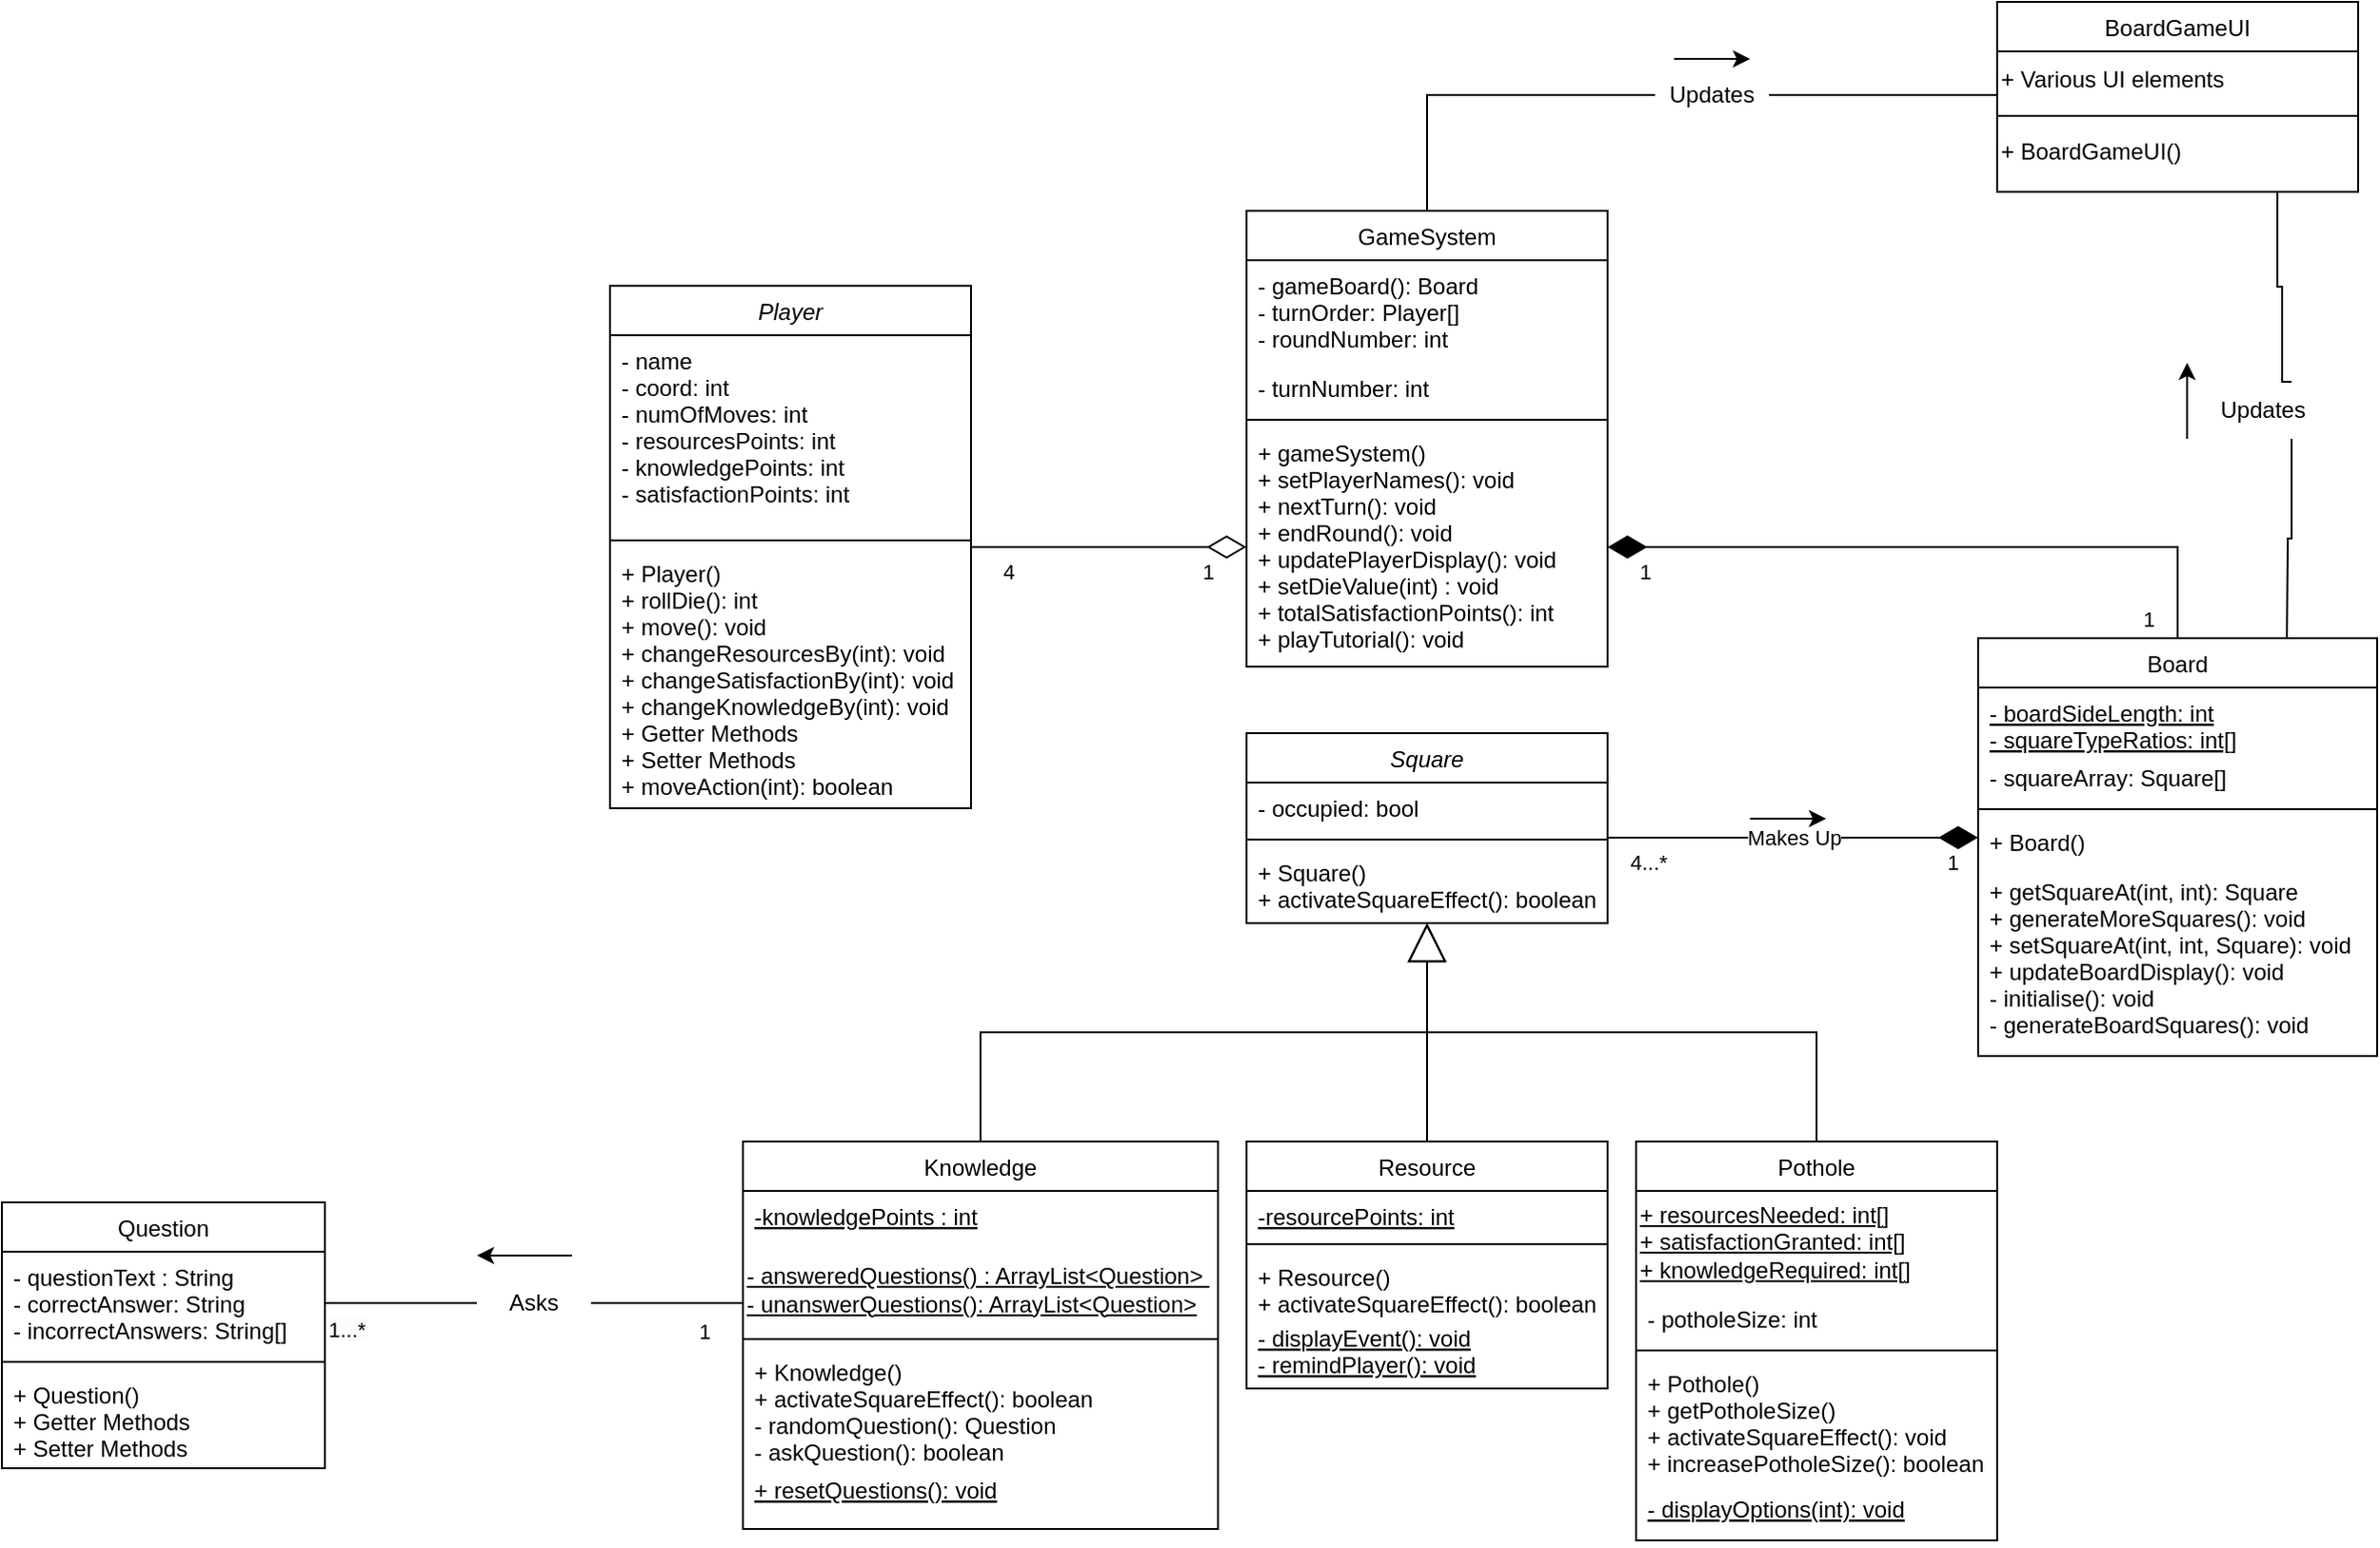 <mxfile>
    <diagram id="C5RBs43oDa-KdzZeNtuy" name="Page-1">
        <mxGraphModel dx="1165" dy="1341" grid="1" gridSize="10" guides="1" tooltips="1" connect="1" arrows="1" fold="1" page="1" pageScale="1" pageWidth="827" pageHeight="1169" math="0" shadow="0">
            <root>
                <mxCell id="WIyWlLk6GJQsqaUBKTNV-0"/>
                <mxCell id="WIyWlLk6GJQsqaUBKTNV-1" parent="WIyWlLk6GJQsqaUBKTNV-0"/>
                <mxCell id="zkfFHV4jXpPFQw0GAbJ--0" value="Square" style="swimlane;fontStyle=2;align=center;verticalAlign=top;childLayout=stackLayout;horizontal=1;startSize=26;horizontalStack=0;resizeParent=1;resizeLast=0;collapsible=1;marginBottom=0;rounded=0;shadow=0;strokeWidth=1;" parent="WIyWlLk6GJQsqaUBKTNV-1" vertex="1">
                    <mxGeometry x="215" y="145" width="190" height="100" as="geometry">
                        <mxRectangle x="230" y="140" width="160" height="26" as="alternateBounds"/>
                    </mxGeometry>
                </mxCell>
                <mxCell id="zkfFHV4jXpPFQw0GAbJ--1" value="- occupied: bool" style="text;align=left;verticalAlign=top;spacingLeft=4;spacingRight=4;overflow=hidden;rotatable=0;points=[[0,0.5],[1,0.5]];portConstraint=eastwest;" parent="zkfFHV4jXpPFQw0GAbJ--0" vertex="1">
                    <mxGeometry y="26" width="190" height="26" as="geometry"/>
                </mxCell>
                <mxCell id="zkfFHV4jXpPFQw0GAbJ--4" value="" style="line;html=1;strokeWidth=1;align=left;verticalAlign=middle;spacingTop=-1;spacingLeft=3;spacingRight=3;rotatable=0;labelPosition=right;points=[];portConstraint=eastwest;" parent="zkfFHV4jXpPFQw0GAbJ--0" vertex="1">
                    <mxGeometry y="52" width="190" height="8" as="geometry"/>
                </mxCell>
                <mxCell id="zkfFHV4jXpPFQw0GAbJ--5" value="+ Square()&#10;+ activateSquareEffect(): boolean" style="text;align=left;verticalAlign=top;spacingLeft=4;spacingRight=4;overflow=hidden;rotatable=0;points=[[0,0.5],[1,0.5]];portConstraint=eastwest;" parent="zkfFHV4jXpPFQw0GAbJ--0" vertex="1">
                    <mxGeometry y="60" width="190" height="40" as="geometry"/>
                </mxCell>
                <mxCell id="zkfFHV4jXpPFQw0GAbJ--6" value="Knowledge" style="swimlane;fontStyle=0;align=center;verticalAlign=top;childLayout=stackLayout;horizontal=1;startSize=26;horizontalStack=0;resizeParent=1;resizeLast=0;collapsible=1;marginBottom=0;rounded=0;shadow=0;strokeWidth=1;" parent="WIyWlLk6GJQsqaUBKTNV-1" vertex="1">
                    <mxGeometry x="-50" y="360" width="250" height="204" as="geometry">
                        <mxRectangle x="130" y="380" width="160" height="26" as="alternateBounds"/>
                    </mxGeometry>
                </mxCell>
                <mxCell id="zkfFHV4jXpPFQw0GAbJ--8" value="-knowledgePoints : int&#10;" style="text;align=left;verticalAlign=top;spacingLeft=4;spacingRight=4;overflow=hidden;rotatable=0;points=[[0,0.5],[1,0.5]];portConstraint=eastwest;rounded=0;shadow=0;html=0;fontStyle=4" parent="zkfFHV4jXpPFQw0GAbJ--6" vertex="1">
                    <mxGeometry y="26" width="250" height="30" as="geometry"/>
                </mxCell>
                <mxCell id="tvutdW0yKNzAz1rQVRtP-0" value="&lt;u&gt;- answeredQuestions() : ArrayList&amp;lt;Question&amp;gt;&amp;nbsp;&lt;/u&gt;&lt;div&gt;&lt;u&gt;- unanswerQuestions(): ArrayList&amp;lt;Question&amp;gt;&lt;/u&gt;&lt;/div&gt;" style="text;html=1;align=left;verticalAlign=middle;whiteSpace=wrap;rounded=0;" parent="zkfFHV4jXpPFQw0GAbJ--6" vertex="1">
                    <mxGeometry y="56" width="250" height="44" as="geometry"/>
                </mxCell>
                <mxCell id="zkfFHV4jXpPFQw0GAbJ--9" value="" style="line;html=1;strokeWidth=1;align=left;verticalAlign=middle;spacingTop=-1;spacingLeft=3;spacingRight=3;rotatable=0;labelPosition=right;points=[];portConstraint=eastwest;" parent="zkfFHV4jXpPFQw0GAbJ--6" vertex="1">
                    <mxGeometry y="100" width="250" height="8" as="geometry"/>
                </mxCell>
                <mxCell id="zkfFHV4jXpPFQw0GAbJ--11" value="+ Knowledge()&#10;+ activateSquareEffect(): boolean&#10;- randomQuestion(): Question&#10;- askQuestion(): boolean&#10;" style="text;align=left;verticalAlign=top;spacingLeft=4;spacingRight=4;overflow=hidden;rotatable=0;points=[[0,0.5],[1,0.5]];portConstraint=eastwest;fontStyle=0" parent="zkfFHV4jXpPFQw0GAbJ--6" vertex="1">
                    <mxGeometry y="108" width="250" height="62" as="geometry"/>
                </mxCell>
                <mxCell id="n6jKxMqCCG3yjD-b-ZIc-4" value="+ resetQuestions(): void" style="text;align=left;verticalAlign=top;spacingLeft=4;spacingRight=4;overflow=hidden;rotatable=0;points=[[0,0.5],[1,0.5]];portConstraint=eastwest;rounded=0;shadow=0;html=0;fontStyle=4" parent="zkfFHV4jXpPFQw0GAbJ--6" vertex="1">
                    <mxGeometry y="170" width="250" height="24" as="geometry"/>
                </mxCell>
                <mxCell id="zkfFHV4jXpPFQw0GAbJ--12" value="" style="endArrow=block;endSize=18;endFill=0;shadow=0;strokeWidth=1;rounded=0;curved=0;edgeStyle=elbowEdgeStyle;elbow=vertical;startSize=18;" parent="WIyWlLk6GJQsqaUBKTNV-1" source="zkfFHV4jXpPFQw0GAbJ--6" target="zkfFHV4jXpPFQw0GAbJ--0" edge="1">
                    <mxGeometry width="160" relative="1" as="geometry">
                        <mxPoint x="200" y="203" as="sourcePoint"/>
                        <mxPoint x="200" y="203" as="targetPoint"/>
                    </mxGeometry>
                </mxCell>
                <mxCell id="zkfFHV4jXpPFQw0GAbJ--13" value="Pothole" style="swimlane;fontStyle=0;align=center;verticalAlign=top;childLayout=stackLayout;horizontal=1;startSize=26;horizontalStack=0;resizeParent=1;resizeLast=0;collapsible=1;marginBottom=0;rounded=0;shadow=0;strokeWidth=1;" parent="WIyWlLk6GJQsqaUBKTNV-1" vertex="1">
                    <mxGeometry x="420" y="360" width="190" height="210" as="geometry">
                        <mxRectangle x="340" y="380" width="170" height="26" as="alternateBounds"/>
                    </mxGeometry>
                </mxCell>
                <mxCell id="bCXJ4Mm03UaGC8wNrFyx-11" value="&lt;u&gt;+ resourcesNeeded: int[]&lt;/u&gt;&lt;div&gt;&lt;u&gt;+ satisfactionGranted: int[]&lt;/u&gt;&lt;/div&gt;&lt;div&gt;&lt;u&gt;+ knowledgeRequired: int[]&lt;/u&gt;&lt;/div&gt;" style="text;html=1;align=left;verticalAlign=middle;whiteSpace=wrap;rounded=0;" parent="zkfFHV4jXpPFQw0GAbJ--13" vertex="1">
                    <mxGeometry y="26" width="190" height="54" as="geometry"/>
                </mxCell>
                <mxCell id="zkfFHV4jXpPFQw0GAbJ--14" value="- potholeSize: int" style="text;align=left;verticalAlign=top;spacingLeft=4;spacingRight=4;overflow=hidden;rotatable=0;points=[[0,0.5],[1,0.5]];portConstraint=eastwest;" parent="zkfFHV4jXpPFQw0GAbJ--13" vertex="1">
                    <mxGeometry y="80" width="190" height="26" as="geometry"/>
                </mxCell>
                <mxCell id="zkfFHV4jXpPFQw0GAbJ--15" value="" style="line;html=1;strokeWidth=1;align=left;verticalAlign=middle;spacingTop=-1;spacingLeft=3;spacingRight=3;rotatable=0;labelPosition=right;points=[];portConstraint=eastwest;" parent="zkfFHV4jXpPFQw0GAbJ--13" vertex="1">
                    <mxGeometry y="106" width="190" height="8" as="geometry"/>
                </mxCell>
                <mxCell id="RARG5RGRjb6oG-_tyjwV-2" value="+ Pothole()&#10;+ getPotholeSize()&#10;+ activateSquareEffect(): void&#10;+ increasePotholeSize(): boolean" style="text;align=left;verticalAlign=top;spacingLeft=4;spacingRight=4;overflow=hidden;rotatable=0;points=[[0,0.5],[1,0.5]];portConstraint=eastwest;" parent="zkfFHV4jXpPFQw0GAbJ--13" vertex="1">
                    <mxGeometry y="114" width="190" height="66" as="geometry"/>
                </mxCell>
                <mxCell id="1" value="- displayOptions(int): void" style="text;align=left;verticalAlign=top;spacingLeft=4;spacingRight=4;overflow=hidden;rotatable=0;points=[[0,0.5],[1,0.5]];portConstraint=eastwest;fontStyle=4" vertex="1" parent="zkfFHV4jXpPFQw0GAbJ--13">
                    <mxGeometry y="180" width="190" height="30" as="geometry"/>
                </mxCell>
                <mxCell id="zkfFHV4jXpPFQw0GAbJ--16" value="" style="endArrow=block;endSize=18;endFill=0;shadow=0;strokeWidth=1;rounded=0;curved=0;edgeStyle=elbowEdgeStyle;elbow=vertical;startSize=18;" parent="WIyWlLk6GJQsqaUBKTNV-1" source="zkfFHV4jXpPFQw0GAbJ--13" target="zkfFHV4jXpPFQw0GAbJ--0" edge="1">
                    <mxGeometry width="160" relative="1" as="geometry">
                        <mxPoint x="210" y="373" as="sourcePoint"/>
                        <mxPoint x="310" y="271" as="targetPoint"/>
                    </mxGeometry>
                </mxCell>
                <mxCell id="zkfFHV4jXpPFQw0GAbJ--17" value="Board" style="swimlane;fontStyle=0;align=center;verticalAlign=top;childLayout=stackLayout;horizontal=1;startSize=26;horizontalStack=0;resizeParent=1;resizeLast=0;collapsible=1;marginBottom=0;rounded=0;shadow=0;strokeWidth=1;" parent="WIyWlLk6GJQsqaUBKTNV-1" vertex="1">
                    <mxGeometry x="600" y="95" width="210" height="220" as="geometry">
                        <mxRectangle x="550" y="140" width="160" height="26" as="alternateBounds"/>
                    </mxGeometry>
                </mxCell>
                <mxCell id="zkfFHV4jXpPFQw0GAbJ--18" value="- boardSideLength: int&#10;- squareTypeRatios: int[]" style="text;align=left;verticalAlign=top;spacingLeft=4;spacingRight=4;overflow=hidden;rotatable=0;points=[[0,0.5],[1,0.5]];portConstraint=eastwest;fontStyle=4" parent="zkfFHV4jXpPFQw0GAbJ--17" vertex="1">
                    <mxGeometry y="26" width="210" height="34" as="geometry"/>
                </mxCell>
                <mxCell id="zkfFHV4jXpPFQw0GAbJ--19" value="- squareArray: Square[]" style="text;align=left;verticalAlign=top;spacingLeft=4;spacingRight=4;overflow=hidden;rotatable=0;points=[[0,0.5],[1,0.5]];portConstraint=eastwest;rounded=0;shadow=0;html=0;" parent="zkfFHV4jXpPFQw0GAbJ--17" vertex="1">
                    <mxGeometry y="60" width="210" height="26" as="geometry"/>
                </mxCell>
                <mxCell id="zkfFHV4jXpPFQw0GAbJ--23" value="" style="line;html=1;strokeWidth=1;align=left;verticalAlign=middle;spacingTop=-1;spacingLeft=3;spacingRight=3;rotatable=0;labelPosition=right;points=[];portConstraint=eastwest;" parent="zkfFHV4jXpPFQw0GAbJ--17" vertex="1">
                    <mxGeometry y="86" width="210" height="8" as="geometry"/>
                </mxCell>
                <mxCell id="zkfFHV4jXpPFQw0GAbJ--24" value="+ Board()" style="text;align=left;verticalAlign=top;spacingLeft=4;spacingRight=4;overflow=hidden;rotatable=0;points=[[0,0.5],[1,0.5]];portConstraint=eastwest;" parent="zkfFHV4jXpPFQw0GAbJ--17" vertex="1">
                    <mxGeometry y="94" width="210" height="26" as="geometry"/>
                </mxCell>
                <mxCell id="zkfFHV4jXpPFQw0GAbJ--25" value="+ getSquareAt(int, int): Square&#10;+ generateMoreSquares(): void&#10;+ setSquareAt(int, int, Square): void&#10;+ updateBoardDisplay(): void&#10;- initialise(): void&#10;- generateBoardSquares(): void&#10;" style="text;align=left;verticalAlign=top;spacingLeft=4;spacingRight=4;overflow=hidden;rotatable=0;points=[[0,0.5],[1,0.5]];portConstraint=eastwest;" parent="zkfFHV4jXpPFQw0GAbJ--17" vertex="1">
                    <mxGeometry y="120" width="210" height="100" as="geometry"/>
                </mxCell>
                <mxCell id="RARG5RGRjb6oG-_tyjwV-3" value="Resource" style="swimlane;fontStyle=0;align=center;verticalAlign=top;childLayout=stackLayout;horizontal=1;startSize=26;horizontalStack=0;resizeParent=1;resizeLast=0;collapsible=1;marginBottom=0;rounded=0;shadow=0;strokeWidth=1;" parent="WIyWlLk6GJQsqaUBKTNV-1" vertex="1">
                    <mxGeometry x="215" y="360" width="190" height="130" as="geometry">
                        <mxRectangle x="130" y="380" width="160" height="26" as="alternateBounds"/>
                    </mxGeometry>
                </mxCell>
                <mxCell id="RARG5RGRjb6oG-_tyjwV-4" value="-resourcePoints: int" style="text;align=left;verticalAlign=top;spacingLeft=4;spacingRight=4;overflow=hidden;rotatable=0;points=[[0,0.5],[1,0.5]];portConstraint=eastwest;rounded=0;shadow=0;html=0;fontStyle=4" parent="RARG5RGRjb6oG-_tyjwV-3" vertex="1">
                    <mxGeometry y="26" width="190" height="24" as="geometry"/>
                </mxCell>
                <mxCell id="RARG5RGRjb6oG-_tyjwV-5" value="" style="line;html=1;strokeWidth=1;align=left;verticalAlign=middle;spacingTop=-1;spacingLeft=3;spacingRight=3;rotatable=0;labelPosition=right;points=[];portConstraint=eastwest;" parent="RARG5RGRjb6oG-_tyjwV-3" vertex="1">
                    <mxGeometry y="50" width="190" height="8" as="geometry"/>
                </mxCell>
                <mxCell id="RARG5RGRjb6oG-_tyjwV-6" value="+ Resource()&#10;+ activateSquareEffect(): boolean" style="text;align=left;verticalAlign=top;spacingLeft=4;spacingRight=4;overflow=hidden;rotatable=0;points=[[0,0.5],[1,0.5]];portConstraint=eastwest;fontStyle=0" parent="RARG5RGRjb6oG-_tyjwV-3" vertex="1">
                    <mxGeometry y="58" width="190" height="32" as="geometry"/>
                </mxCell>
                <mxCell id="0" value="- displayEvent(): void&#10;- remindPlayer(): void" style="text;align=left;verticalAlign=top;spacingLeft=4;spacingRight=4;overflow=hidden;rotatable=0;points=[[0,0.5],[1,0.5]];portConstraint=eastwest;fontStyle=4" vertex="1" parent="RARG5RGRjb6oG-_tyjwV-3">
                    <mxGeometry y="90" width="190" height="40" as="geometry"/>
                </mxCell>
                <mxCell id="RARG5RGRjb6oG-_tyjwV-7" value="" style="endArrow=none;html=1;rounded=0;exitX=0.5;exitY=0;exitDx=0;exitDy=0;" parent="WIyWlLk6GJQsqaUBKTNV-1" source="RARG5RGRjb6oG-_tyjwV-3" edge="1">
                    <mxGeometry width="50" height="50" relative="1" as="geometry">
                        <mxPoint x="350" y="260" as="sourcePoint"/>
                        <mxPoint x="310" y="300" as="targetPoint"/>
                    </mxGeometry>
                </mxCell>
                <mxCell id="RARG5RGRjb6oG-_tyjwV-11" value="Makes Up" style="endArrow=diamondThin;html=1;endSize=18;startArrow=none;startSize=18;startFill=0;edgeStyle=orthogonalEdgeStyle;rounded=0;endFill=1;" parent="WIyWlLk6GJQsqaUBKTNV-1" source="zkfFHV4jXpPFQw0GAbJ--0" target="zkfFHV4jXpPFQw0GAbJ--17" edge="1">
                    <mxGeometry relative="1" as="geometry">
                        <mxPoint x="410" y="240" as="sourcePoint"/>
                        <mxPoint x="570" y="240" as="targetPoint"/>
                        <mxPoint as="offset"/>
                        <Array as="points">
                            <mxPoint x="450" y="200"/>
                            <mxPoint x="450" y="200"/>
                        </Array>
                    </mxGeometry>
                </mxCell>
                <mxCell id="RARG5RGRjb6oG-_tyjwV-12" value="4...*" style="edgeLabel;resizable=0;html=1;align=left;verticalAlign=top;" parent="RARG5RGRjb6oG-_tyjwV-11" connectable="0" vertex="1">
                    <mxGeometry x="-1" relative="1" as="geometry">
                        <mxPoint x="10" as="offset"/>
                    </mxGeometry>
                </mxCell>
                <mxCell id="RARG5RGRjb6oG-_tyjwV-13" value="1" style="edgeLabel;resizable=0;html=1;align=right;verticalAlign=top;" parent="RARG5RGRjb6oG-_tyjwV-11" connectable="0" vertex="1">
                    <mxGeometry x="1" relative="1" as="geometry">
                        <mxPoint x="-10" as="offset"/>
                    </mxGeometry>
                </mxCell>
                <mxCell id="RARG5RGRjb6oG-_tyjwV-14" value="" style="endArrow=classic;html=1;rounded=0;" parent="WIyWlLk6GJQsqaUBKTNV-1" edge="1">
                    <mxGeometry width="50" height="50" relative="1" as="geometry">
                        <mxPoint x="480" y="190" as="sourcePoint"/>
                        <mxPoint x="520" y="190" as="targetPoint"/>
                    </mxGeometry>
                </mxCell>
                <mxCell id="RARG5RGRjb6oG-_tyjwV-17" value="Player" style="swimlane;fontStyle=2;align=center;verticalAlign=top;childLayout=stackLayout;horizontal=1;startSize=26;horizontalStack=0;resizeParent=1;resizeLast=0;collapsible=1;marginBottom=0;rounded=0;shadow=0;strokeWidth=1;" parent="WIyWlLk6GJQsqaUBKTNV-1" vertex="1">
                    <mxGeometry x="-120" y="-90.5" width="190" height="275" as="geometry">
                        <mxRectangle x="230" y="140" width="160" height="26" as="alternateBounds"/>
                    </mxGeometry>
                </mxCell>
                <mxCell id="RARG5RGRjb6oG-_tyjwV-18" value="- name&#10;- coord: int&#10;- numOfMoves: int&#10;- resourcesPoints: int&#10;- knowledgePoints: int&#10;- satisfactionPoints: int&#10;" style="text;align=left;verticalAlign=top;spacingLeft=4;spacingRight=4;overflow=hidden;rotatable=0;points=[[0,0.5],[1,0.5]];portConstraint=eastwest;" parent="RARG5RGRjb6oG-_tyjwV-17" vertex="1">
                    <mxGeometry y="26" width="190" height="104" as="geometry"/>
                </mxCell>
                <mxCell id="RARG5RGRjb6oG-_tyjwV-19" value="" style="line;html=1;strokeWidth=1;align=left;verticalAlign=middle;spacingTop=-1;spacingLeft=3;spacingRight=3;rotatable=0;labelPosition=right;points=[];portConstraint=eastwest;" parent="RARG5RGRjb6oG-_tyjwV-17" vertex="1">
                    <mxGeometry y="130" width="190" height="8" as="geometry"/>
                </mxCell>
                <mxCell id="RARG5RGRjb6oG-_tyjwV-20" value="+ Player()&#10;+ rollDie(): int&#10;+ move(): void&#10;+ changeResourcesBy(int): void&#10;+ changeSatisfactionBy(int): void&#10;+ changeKnowledgeBy(int): void&#10;+ Getter Methods&#10;+ Setter Methods&#10;+ moveAction(int): boolean&#10; " style="text;align=left;verticalAlign=top;spacingLeft=4;spacingRight=4;overflow=hidden;rotatable=0;points=[[0,0.5],[1,0.5]];portConstraint=eastwest;fontColor=#000000;" parent="RARG5RGRjb6oG-_tyjwV-17" vertex="1">
                    <mxGeometry y="138" width="190" height="132" as="geometry"/>
                </mxCell>
                <mxCell id="n6jKxMqCCG3yjD-b-ZIc-0" value="Question" style="swimlane;fontStyle=0;align=center;verticalAlign=top;childLayout=stackLayout;horizontal=1;startSize=26;horizontalStack=0;resizeParent=1;resizeLast=0;collapsible=1;marginBottom=0;rounded=0;shadow=0;strokeWidth=1;" parent="WIyWlLk6GJQsqaUBKTNV-1" vertex="1">
                    <mxGeometry x="-440" y="392" width="170" height="140" as="geometry">
                        <mxRectangle x="130" y="380" width="160" height="26" as="alternateBounds"/>
                    </mxGeometry>
                </mxCell>
                <mxCell id="n6jKxMqCCG3yjD-b-ZIc-1" value="- questionText : String&#10;- correctAnswer: String&#10;- incorrectAnswers: String[]" style="text;align=left;verticalAlign=top;spacingLeft=4;spacingRight=4;overflow=hidden;rotatable=0;points=[[0,0.5],[1,0.5]];portConstraint=eastwest;rounded=0;shadow=0;html=0;fontStyle=0" parent="n6jKxMqCCG3yjD-b-ZIc-0" vertex="1">
                    <mxGeometry y="26" width="170" height="54" as="geometry"/>
                </mxCell>
                <mxCell id="n6jKxMqCCG3yjD-b-ZIc-2" value="" style="line;html=1;strokeWidth=1;align=left;verticalAlign=middle;spacingTop=-1;spacingLeft=3;spacingRight=3;rotatable=0;labelPosition=right;points=[];portConstraint=eastwest;" parent="n6jKxMqCCG3yjD-b-ZIc-0" vertex="1">
                    <mxGeometry y="80" width="170" height="8" as="geometry"/>
                </mxCell>
                <mxCell id="n6jKxMqCCG3yjD-b-ZIc-3" value="+ Question()&#10;+ Getter Methods&#10;+ Setter Methods" style="text;align=left;verticalAlign=top;spacingLeft=4;spacingRight=4;overflow=hidden;rotatable=0;points=[[0,0.5],[1,0.5]];portConstraint=eastwest;" parent="n6jKxMqCCG3yjD-b-ZIc-0" vertex="1">
                    <mxGeometry y="88" width="170" height="52" as="geometry"/>
                </mxCell>
                <mxCell id="tvutdW0yKNzAz1rQVRtP-1" style="edgeStyle=orthogonalEdgeStyle;rounded=0;orthogonalLoop=1;jettySize=auto;html=1;exitX=1;exitY=0.5;exitDx=0;exitDy=0;entryX=0;entryY=0.75;entryDx=0;entryDy=0;endArrow=none;endFill=0;" parent="WIyWlLk6GJQsqaUBKTNV-1" source="bCXJ4Mm03UaGC8wNrFyx-22" target="tvutdW0yKNzAz1rQVRtP-0" edge="1">
                    <mxGeometry relative="1" as="geometry">
                        <Array as="points">
                            <mxPoint x="-50" y="445"/>
                        </Array>
                    </mxGeometry>
                </mxCell>
                <mxCell id="tvutdW0yKNzAz1rQVRtP-5" value="GameSystem" style="swimlane;fontStyle=0;align=center;verticalAlign=top;childLayout=stackLayout;horizontal=1;startSize=26;horizontalStack=0;resizeParent=1;resizeLast=0;collapsible=1;marginBottom=0;rounded=0;shadow=0;strokeWidth=1;" parent="WIyWlLk6GJQsqaUBKTNV-1" vertex="1">
                    <mxGeometry x="215" y="-130" width="190" height="240" as="geometry">
                        <mxRectangle x="550" y="140" width="160" height="26" as="alternateBounds"/>
                    </mxGeometry>
                </mxCell>
                <mxCell id="tvutdW0yKNzAz1rQVRtP-8" value="- gameBoard(): Board &#10;- turnOrder: Player[]&#10;- roundNumber: int" style="text;align=left;verticalAlign=top;spacingLeft=4;spacingRight=4;overflow=hidden;rotatable=0;points=[[0,0.5],[1,0.5]];portConstraint=eastwest;rounded=0;shadow=0;html=0;" parent="tvutdW0yKNzAz1rQVRtP-5" vertex="1">
                    <mxGeometry y="26" width="190" height="54" as="geometry"/>
                </mxCell>
                <mxCell id="tvutdW0yKNzAz1rQVRtP-9" value="- turnNumber: int" style="text;align=left;verticalAlign=top;spacingLeft=4;spacingRight=4;overflow=hidden;rotatable=0;points=[[0,0.5],[1,0.5]];portConstraint=eastwest;rounded=0;shadow=0;html=0;" parent="tvutdW0yKNzAz1rQVRtP-5" vertex="1">
                    <mxGeometry y="80" width="190" height="26" as="geometry"/>
                </mxCell>
                <mxCell id="tvutdW0yKNzAz1rQVRtP-10" value="" style="line;html=1;strokeWidth=1;align=left;verticalAlign=middle;spacingTop=-1;spacingLeft=3;spacingRight=3;rotatable=0;labelPosition=right;points=[];portConstraint=eastwest;" parent="tvutdW0yKNzAz1rQVRtP-5" vertex="1">
                    <mxGeometry y="106" width="190" height="8" as="geometry"/>
                </mxCell>
                <mxCell id="tvutdW0yKNzAz1rQVRtP-12" value="+ gameSystem()&#10;+ setPlayerNames(): void&#10;+ nextTurn(): void&#10;+ endRound(): void &#10;+ updatePlayerDisplay(): void&#10;+ setDieValue(int) : void&#10;+ totalSatisfactionPoints(): int&#10;+ playTutorial(): void&#10;&#10;" style="text;align=left;verticalAlign=top;spacingLeft=4;spacingRight=4;overflow=hidden;rotatable=0;points=[[0,0.5],[1,0.5]];portConstraint=eastwest;" parent="tvutdW0yKNzAz1rQVRtP-5" vertex="1">
                    <mxGeometry y="114" width="190" height="126" as="geometry"/>
                </mxCell>
                <mxCell id="tvutdW0yKNzAz1rQVRtP-14" style="edgeStyle=orthogonalEdgeStyle;rounded=0;orthogonalLoop=1;jettySize=auto;html=1;exitX=1;exitY=0.5;exitDx=0;exitDy=0;entryX=0.5;entryY=0;entryDx=0;entryDy=0;endArrow=none;endFill=0;startArrow=diamondThin;startFill=1;endSize=18;startSize=18;" parent="WIyWlLk6GJQsqaUBKTNV-1" source="tvutdW0yKNzAz1rQVRtP-12" target="zkfFHV4jXpPFQw0GAbJ--17" edge="1">
                    <mxGeometry relative="1" as="geometry"/>
                </mxCell>
                <mxCell id="tvutdW0yKNzAz1rQVRtP-15" style="edgeStyle=orthogonalEdgeStyle;rounded=0;orthogonalLoop=1;jettySize=auto;html=1;exitX=0;exitY=0.5;exitDx=0;exitDy=0;endArrow=none;endFill=0;startArrow=diamondThin;startFill=0;endSize=18;startSize=18;" parent="WIyWlLk6GJQsqaUBKTNV-1" source="tvutdW0yKNzAz1rQVRtP-12" target="RARG5RGRjb6oG-_tyjwV-17" edge="1">
                    <mxGeometry relative="1" as="geometry"/>
                </mxCell>
                <mxCell id="bCXJ4Mm03UaGC8wNrFyx-8" style="edgeStyle=orthogonalEdgeStyle;rounded=0;orthogonalLoop=1;jettySize=auto;html=1;entryX=0.5;entryY=0;entryDx=0;entryDy=0;endArrow=none;endFill=0;" parent="WIyWlLk6GJQsqaUBKTNV-1" source="bCXJ4Mm03UaGC8wNrFyx-12" target="tvutdW0yKNzAz1rQVRtP-5" edge="1">
                    <mxGeometry relative="1" as="geometry"/>
                </mxCell>
                <mxCell id="bCXJ4Mm03UaGC8wNrFyx-1" value="BoardGameUI" style="swimlane;fontStyle=0;align=center;verticalAlign=top;childLayout=stackLayout;horizontal=1;startSize=26;horizontalStack=0;resizeParent=1;resizeLast=0;collapsible=1;marginBottom=0;rounded=0;shadow=0;strokeWidth=1;" parent="WIyWlLk6GJQsqaUBKTNV-1" vertex="1">
                    <mxGeometry x="610" y="-240" width="190" height="100" as="geometry">
                        <mxRectangle x="550" y="140" width="160" height="26" as="alternateBounds"/>
                    </mxGeometry>
                </mxCell>
                <mxCell id="bCXJ4Mm03UaGC8wNrFyx-6" value="+ Various UI elements" style="text;html=1;align=left;verticalAlign=middle;whiteSpace=wrap;rounded=0;" parent="bCXJ4Mm03UaGC8wNrFyx-1" vertex="1">
                    <mxGeometry y="26" width="190" height="30" as="geometry"/>
                </mxCell>
                <mxCell id="bCXJ4Mm03UaGC8wNrFyx-4" value="" style="line;html=1;strokeWidth=1;align=left;verticalAlign=middle;spacingTop=-1;spacingLeft=3;spacingRight=3;rotatable=0;labelPosition=right;points=[];portConstraint=eastwest;" parent="bCXJ4Mm03UaGC8wNrFyx-1" vertex="1">
                    <mxGeometry y="56" width="190" height="8" as="geometry"/>
                </mxCell>
                <mxCell id="bCXJ4Mm03UaGC8wNrFyx-7" value="+ BoardGameUI()" style="text;html=1;align=left;verticalAlign=middle;resizable=0;points=[];autosize=1;strokeColor=none;fillColor=none;" parent="bCXJ4Mm03UaGC8wNrFyx-1" vertex="1">
                    <mxGeometry y="64" width="190" height="30" as="geometry"/>
                </mxCell>
                <mxCell id="bCXJ4Mm03UaGC8wNrFyx-9" value="" style="endArrow=none;html=1;rounded=0;entryX=0.75;entryY=1;entryDx=0;entryDy=0;exitX=0.75;exitY=0;exitDx=0;exitDy=0;edgeStyle=orthogonalEdgeStyle;" parent="WIyWlLk6GJQsqaUBKTNV-1" source="bCXJ4Mm03UaGC8wNrFyx-17" edge="1">
                    <mxGeometry width="50" height="50" relative="1" as="geometry">
                        <mxPoint x="762.5" y="95" as="sourcePoint"/>
                        <mxPoint x="757.5" y="-140" as="targetPoint"/>
                        <Array as="points">
                            <mxPoint x="760" y="-40"/>
                            <mxPoint x="760" y="-90"/>
                            <mxPoint x="758" y="-90"/>
                        </Array>
                    </mxGeometry>
                </mxCell>
                <mxCell id="bCXJ4Mm03UaGC8wNrFyx-13" value="" style="edgeStyle=orthogonalEdgeStyle;rounded=0;orthogonalLoop=1;jettySize=auto;html=1;entryX=1;entryY=0.5;entryDx=0;entryDy=0;endArrow=none;endFill=0;" parent="WIyWlLk6GJQsqaUBKTNV-1" source="bCXJ4Mm03UaGC8wNrFyx-1" target="bCXJ4Mm03UaGC8wNrFyx-12" edge="1">
                    <mxGeometry relative="1" as="geometry">
                        <mxPoint x="610" y="-190" as="sourcePoint"/>
                        <mxPoint x="310" y="-130" as="targetPoint"/>
                        <Array as="points">
                            <mxPoint x="580" y="-191"/>
                            <mxPoint x="580" y="-191"/>
                        </Array>
                    </mxGeometry>
                </mxCell>
                <mxCell id="bCXJ4Mm03UaGC8wNrFyx-12" value="Updates" style="text;html=1;align=center;verticalAlign=middle;whiteSpace=wrap;rounded=0;" parent="WIyWlLk6GJQsqaUBKTNV-1" vertex="1">
                    <mxGeometry x="430" y="-206" width="60" height="30" as="geometry"/>
                </mxCell>
                <mxCell id="bCXJ4Mm03UaGC8wNrFyx-15" value="" style="endArrow=classic;html=1;rounded=0;" parent="WIyWlLk6GJQsqaUBKTNV-1" edge="1">
                    <mxGeometry width="50" height="50" relative="1" as="geometry">
                        <mxPoint x="440" y="-210" as="sourcePoint"/>
                        <mxPoint x="480" y="-210" as="targetPoint"/>
                    </mxGeometry>
                </mxCell>
                <mxCell id="bCXJ4Mm03UaGC8wNrFyx-18" value="" style="endArrow=none;html=1;rounded=0;entryX=0.75;entryY=1;entryDx=0;entryDy=0;exitX=0.75;exitY=0;exitDx=0;exitDy=0;edgeStyle=orthogonalEdgeStyle;" parent="WIyWlLk6GJQsqaUBKTNV-1" target="bCXJ4Mm03UaGC8wNrFyx-17" edge="1">
                    <mxGeometry width="50" height="50" relative="1" as="geometry">
                        <mxPoint x="762.5" y="95" as="sourcePoint"/>
                        <mxPoint x="757.5" y="-140" as="targetPoint"/>
                    </mxGeometry>
                </mxCell>
                <mxCell id="bCXJ4Mm03UaGC8wNrFyx-17" value="Updates" style="text;html=1;align=center;verticalAlign=middle;whiteSpace=wrap;rounded=0;" parent="WIyWlLk6GJQsqaUBKTNV-1" vertex="1">
                    <mxGeometry x="720" y="-40" width="60" height="30" as="geometry"/>
                </mxCell>
                <mxCell id="bCXJ4Mm03UaGC8wNrFyx-19" value="" style="endArrow=classic;html=1;rounded=0;" parent="WIyWlLk6GJQsqaUBKTNV-1" edge="1">
                    <mxGeometry width="50" height="50" relative="1" as="geometry">
                        <mxPoint x="710" y="-10" as="sourcePoint"/>
                        <mxPoint x="710" y="-50" as="targetPoint"/>
                    </mxGeometry>
                </mxCell>
                <mxCell id="bCXJ4Mm03UaGC8wNrFyx-20" value="4" style="text;html=1;align=center;verticalAlign=middle;whiteSpace=wrap;rounded=0;fontSize=11;" parent="WIyWlLk6GJQsqaUBKTNV-1" vertex="1">
                    <mxGeometry x="70" y="50" width="40" height="20" as="geometry"/>
                </mxCell>
                <mxCell id="bCXJ4Mm03UaGC8wNrFyx-21" value="1" style="text;html=1;align=center;verticalAlign=middle;whiteSpace=wrap;rounded=0;fontSize=11;" parent="WIyWlLk6GJQsqaUBKTNV-1" vertex="1">
                    <mxGeometry x="175" y="50" width="40" height="20" as="geometry"/>
                </mxCell>
                <mxCell id="bCXJ4Mm03UaGC8wNrFyx-23" value="" style="edgeStyle=orthogonalEdgeStyle;rounded=0;orthogonalLoop=1;jettySize=auto;html=1;exitX=1;exitY=0.5;exitDx=0;exitDy=0;entryX=0;entryY=0.5;entryDx=0;entryDy=0;endArrow=none;endFill=0;" parent="WIyWlLk6GJQsqaUBKTNV-1" source="n6jKxMqCCG3yjD-b-ZIc-1" target="bCXJ4Mm03UaGC8wNrFyx-22" edge="1">
                    <mxGeometry relative="1" as="geometry">
                        <mxPoint x="-270" y="445" as="sourcePoint"/>
                        <mxPoint x="-50" y="449" as="targetPoint"/>
                    </mxGeometry>
                </mxCell>
                <mxCell id="bCXJ4Mm03UaGC8wNrFyx-22" value="Asks" style="text;html=1;align=center;verticalAlign=middle;whiteSpace=wrap;rounded=0;" parent="WIyWlLk6GJQsqaUBKTNV-1" vertex="1">
                    <mxGeometry x="-190" y="430" width="60" height="30" as="geometry"/>
                </mxCell>
                <mxCell id="bCXJ4Mm03UaGC8wNrFyx-24" value="" style="endArrow=classic;html=1;rounded=0;" parent="WIyWlLk6GJQsqaUBKTNV-1" edge="1">
                    <mxGeometry width="50" height="50" relative="1" as="geometry">
                        <mxPoint x="-140" y="420" as="sourcePoint"/>
                        <mxPoint x="-190" y="420" as="targetPoint"/>
                    </mxGeometry>
                </mxCell>
                <mxCell id="bCXJ4Mm03UaGC8wNrFyx-25" value="1" style="text;html=1;align=center;verticalAlign=middle;whiteSpace=wrap;rounded=0;fontSize=11;" parent="WIyWlLk6GJQsqaUBKTNV-1" vertex="1">
                    <mxGeometry x="405" y="50" width="40" height="20" as="geometry"/>
                </mxCell>
                <mxCell id="bCXJ4Mm03UaGC8wNrFyx-26" value="1" style="text;html=1;align=center;verticalAlign=middle;whiteSpace=wrap;rounded=0;fontSize=11;" parent="WIyWlLk6GJQsqaUBKTNV-1" vertex="1">
                    <mxGeometry x="670" y="75" width="40" height="20" as="geometry"/>
                </mxCell>
                <mxCell id="bCXJ4Mm03UaGC8wNrFyx-27" value="&lt;span style=&quot;color: rgb(0, 0, 0); font-family: Helvetica; font-size: 11px; font-style: normal; font-variant-ligatures: normal; font-variant-caps: normal; font-weight: 400; letter-spacing: normal; orphans: 2; text-align: center; text-indent: 0px; text-transform: none; widows: 2; word-spacing: 0px; -webkit-text-stroke-width: 0px; white-space: normal; background-color: rgb(251, 251, 251); text-decoration-thickness: initial; text-decoration-style: initial; text-decoration-color: initial; display: inline !important; float: none;&quot;&gt;1...*&lt;/span&gt;" style="text;whiteSpace=wrap;html=1;" parent="WIyWlLk6GJQsqaUBKTNV-1" vertex="1">
                    <mxGeometry x="-270" y="445" width="40" height="40" as="geometry"/>
                </mxCell>
                <mxCell id="bCXJ4Mm03UaGC8wNrFyx-28" value="1" style="text;html=1;align=center;verticalAlign=middle;whiteSpace=wrap;rounded=0;fontSize=11;" parent="WIyWlLk6GJQsqaUBKTNV-1" vertex="1">
                    <mxGeometry x="-90" y="450" width="40" height="20" as="geometry"/>
                </mxCell>
            </root>
        </mxGraphModel>
    </diagram>
</mxfile>